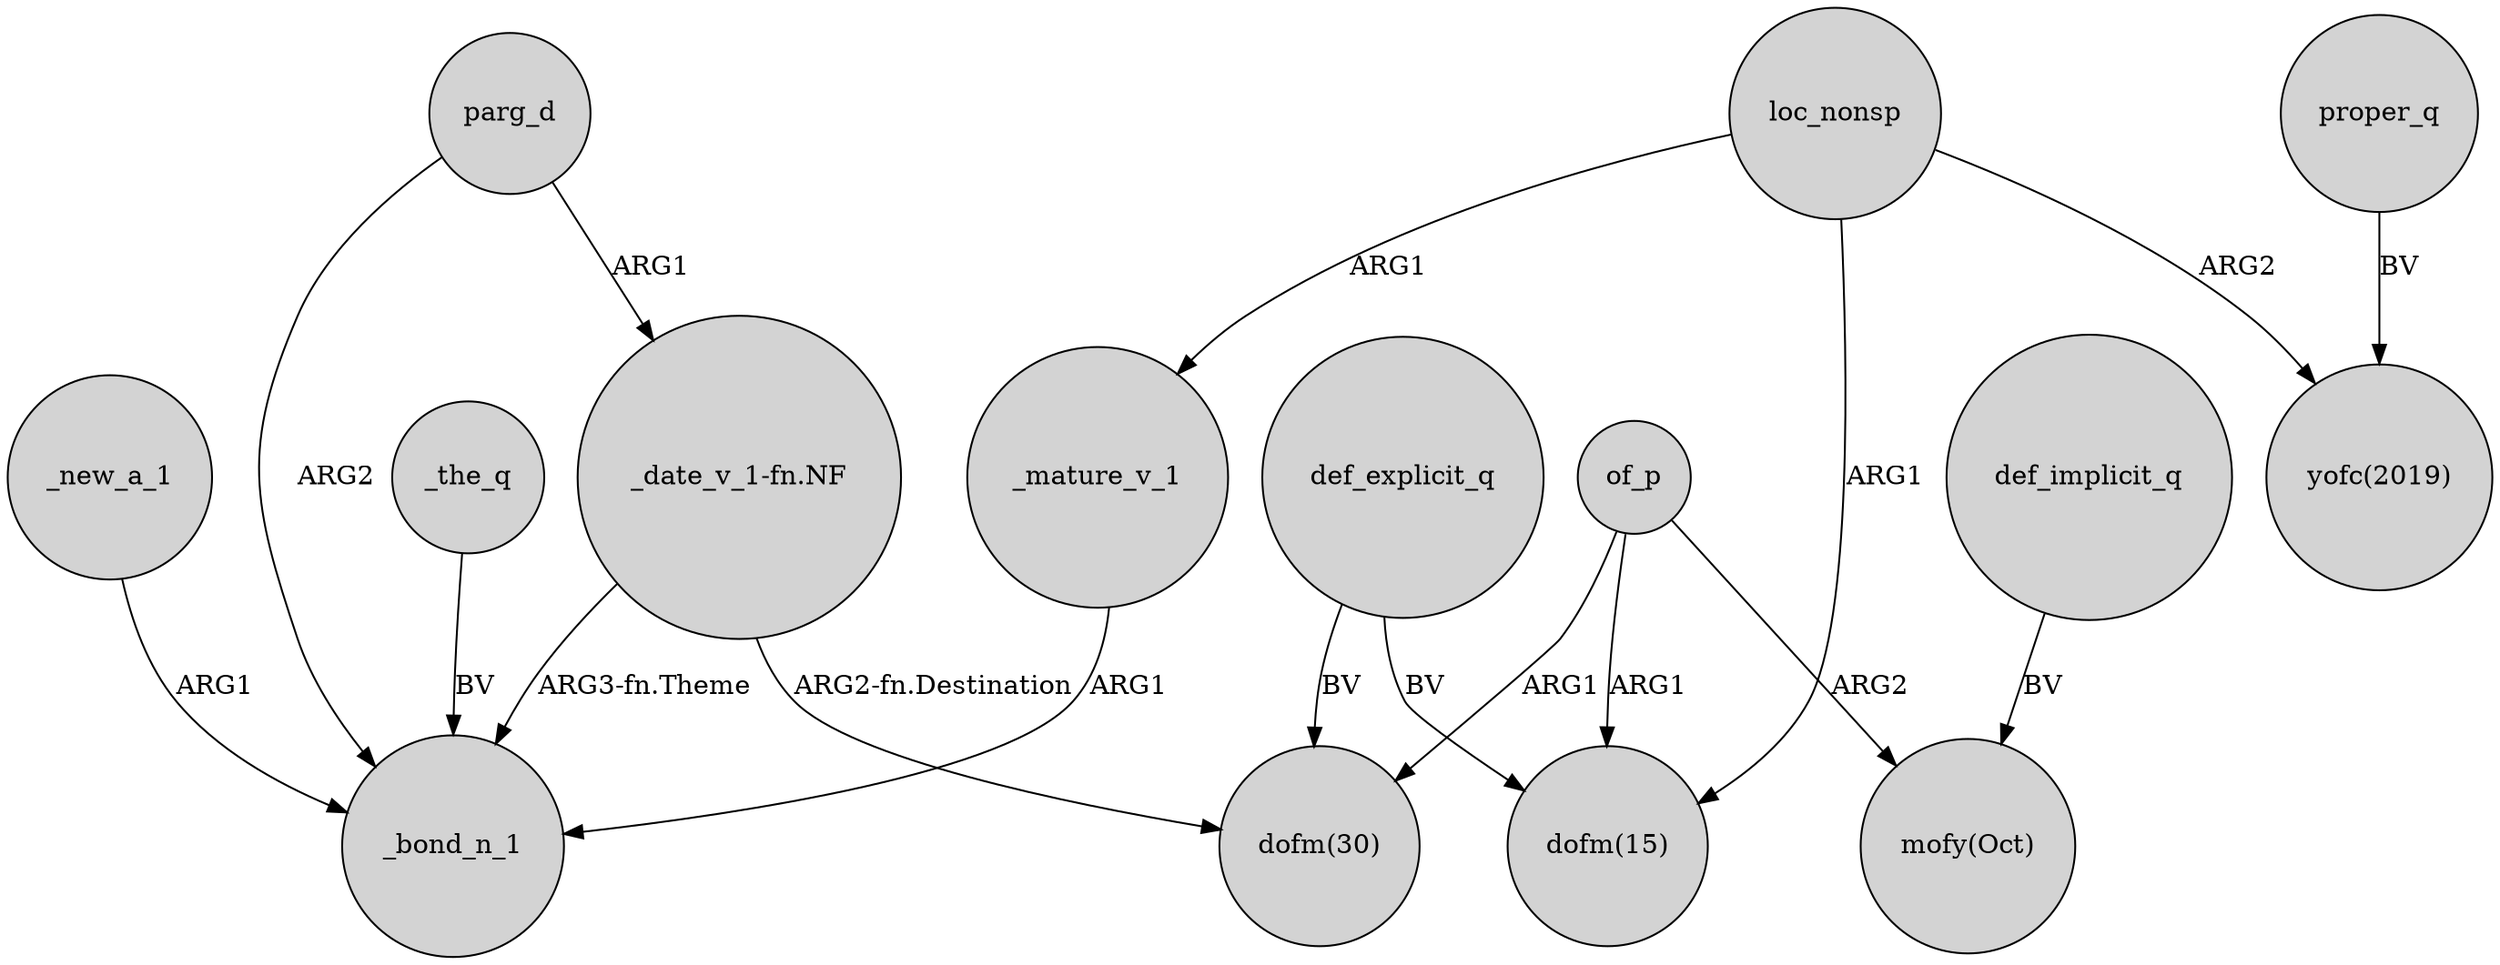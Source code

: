 digraph {
	node [shape=circle style=filled]
	parg_d -> "_date_v_1-fn.NF" [label=ARG1]
	loc_nonsp -> "dofm(15)" [label=ARG1]
	def_explicit_q -> "dofm(15)" [label=BV]
	loc_nonsp -> "yofc(2019)" [label=ARG2]
	of_p -> "mofy(Oct)" [label=ARG2]
	proper_q -> "yofc(2019)" [label=BV]
	_new_a_1 -> _bond_n_1 [label=ARG1]
	def_implicit_q -> "mofy(Oct)" [label=BV]
	of_p -> "dofm(15)" [label=ARG1]
	_the_q -> _bond_n_1 [label=BV]
	"_date_v_1-fn.NF" -> _bond_n_1 [label="ARG3-fn.Theme"]
	parg_d -> _bond_n_1 [label=ARG2]
	of_p -> "dofm(30)" [label=ARG1]
	_mature_v_1 -> _bond_n_1 [label=ARG1]
	"_date_v_1-fn.NF" -> "dofm(30)" [label="ARG2-fn.Destination"]
	loc_nonsp -> _mature_v_1 [label=ARG1]
	def_explicit_q -> "dofm(30)" [label=BV]
}

